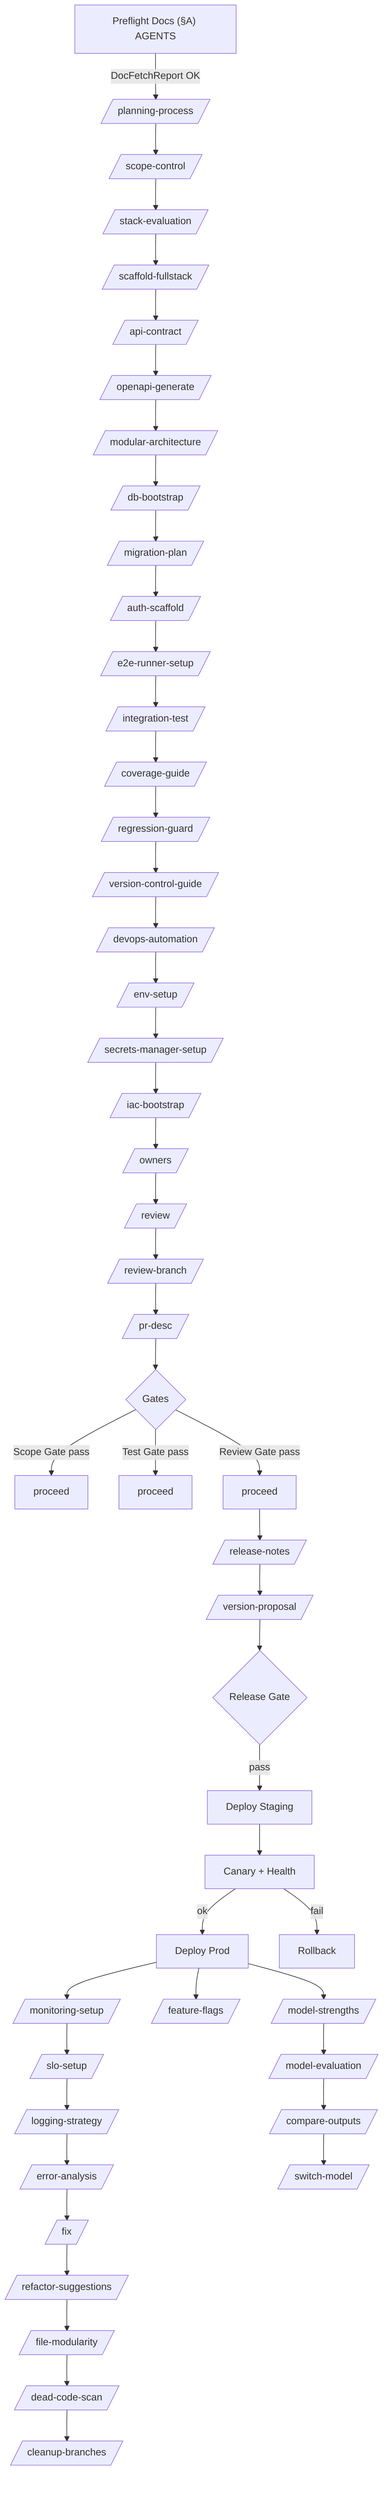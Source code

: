 flowchart TD
    A["Preflight Docs (§A) AGENTS"] -->|DocFetchReport OK| B[/planning-process/]
    B --> C[/scope-control/]
    C --> D[/stack-evaluation/]
    D --> E[/scaffold-fullstack/]
    E --> F[/api-contract/]
    F --> G[/openapi-generate/]
    G --> H[/modular-architecture/]
    H --> I[/db-bootstrap/]
    I --> J[/migration-plan/]
    J --> K[/auth-scaffold/]
    K --> L[/e2e-runner-setup/]
    L --> M[/integration-test/]
    M --> N[/coverage-guide/]
    N --> O[/regression-guard/]
    O --> P[/version-control-guide/]
    P --> Q[/devops-automation/]
    Q --> R[/env-setup/]
    R --> S[/secrets-manager-setup/]
    S --> T[/iac-bootstrap/]
    T --> U[/owners/]
    U --> V[/review/]
    V --> W[/review-branch/]
    W --> X[/pr-desc/]
    X --> Y{Gates}
    Y -->|Scope Gate pass| Z1[proceed]
    Y -->|Test Gate pass| Z2[proceed]
    Y -->|Review Gate pass| Z3[proceed]
    Z3 --> AA[/release-notes/]
    AA --> AB[/version-proposal/]
    AB --> AC{Release Gate}
    AC -->|pass| AD[Deploy Staging]
    AD --> AE[Canary + Health]
    AE -->|ok| AF[Deploy Prod]
    AE -->|fail| AR[Rollback]
    AF --> AG[/monitoring-setup/]
    AG --> AH[/slo-setup/]
    AH --> AI[/logging-strategy/]
    AI --> AJ[/error-analysis/]
    AJ --> AK[/fix/]
    AK --> AL[/refactor-suggestions/]
    AL --> AM[/file-modularity/]
    AM --> AN[/dead-code-scan/]
    AN --> AO[/cleanup-branches/]
    AF --> AP[/feature-flags/]
    AF --> AQ[/model-strengths/]
    AQ --> AR2[/model-evaluation/]
    AR2 --> AS[/compare-outputs/]
    AS --> AT[/switch-model/]